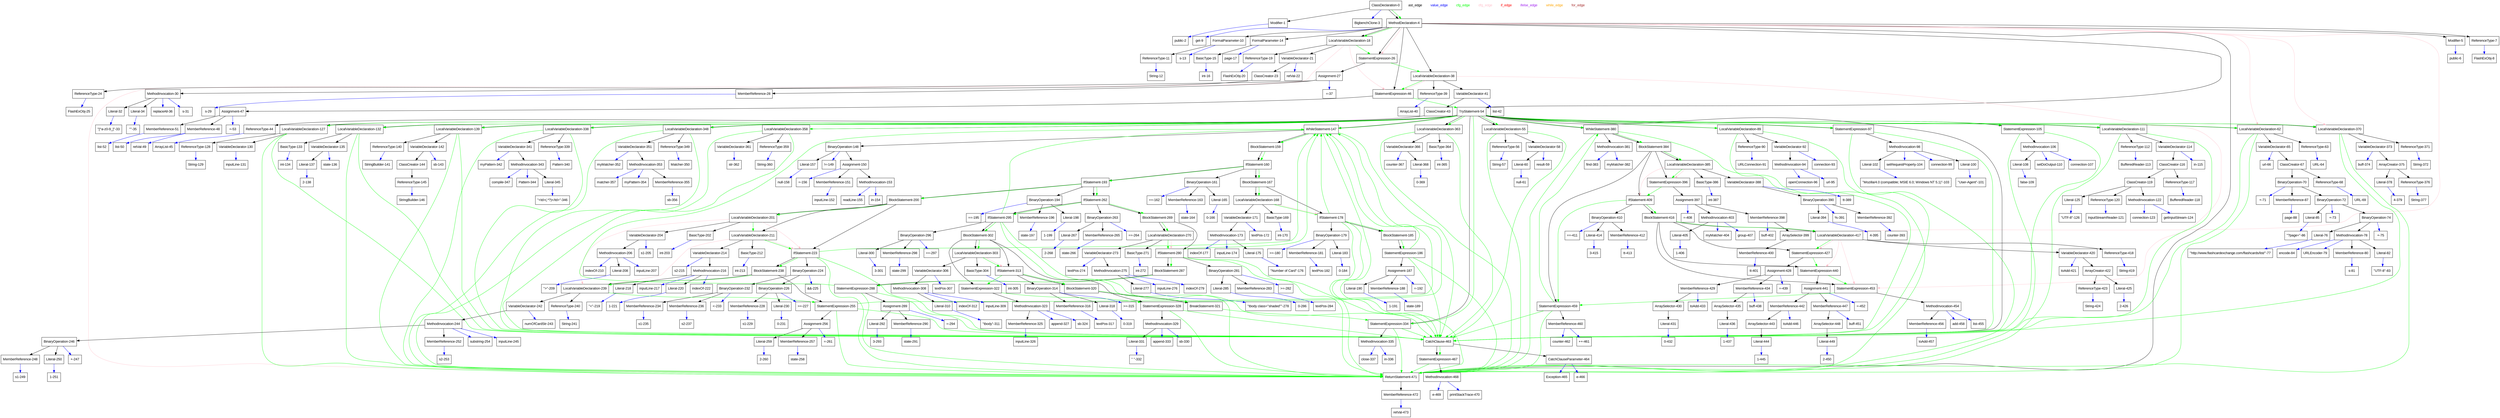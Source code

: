 digraph AST {
	node [fontname=Arial shape=box]
	0 [label="ClassDeclaration-0"]
	1 [label="Modifier-1"]
	2 [label="public-2"]
	3 [label="BigbenchClone-3"]
	4 [label="MethodDeclaration-4"]
	5 [label="Modifier-5"]
	6 [label="public-6"]
	7 [label="ReferenceType-7"]
	8 [label="FlashExObj-8"]
	9 [label="get-9"]
	10 [label="FormalParameter-10"]
	11 [label="ReferenceType-11"]
	12 [label="String-12"]
	13 [label="s-13"]
	14 [label="FormalParameter-14"]
	15 [label="BasicType-15"]
	16 [label="int-16"]
	17 [label="page-17"]
	18 [label="LocalVariableDeclaration-18"]
	19 [label="ReferenceType-19"]
	20 [label="FlashExObj-20"]
	21 [label="VariableDeclarator-21"]
	22 [label="retVal-22"]
	23 [label="ClassCreator-23"]
	24 [label="ReferenceType-24"]
	25 [label="FlashExObj-25"]
	26 [label="StatementExpression-26"]
	27 [label="Assignment-27"]
	28 [label="MemberReference-28"]
	29 [label="s-29"]
	30 [label="MethodInvocation-30"]
	31 [label="s-31"]
	32 [label="Literal-32"]
	33 [label="\"[^a-z0-9_]\"-33"]
	34 [label="Literal-34"]
	35 [label="\"\"-35"]
	36 [label="replaceAll-36"]
	37 [label="=-37"]
	38 [label="LocalVariableDeclaration-38"]
	39 [label="ReferenceType-39"]
	40 [label="ArrayList-40"]
	41 [label="VariableDeclarator-41"]
	42 [label="list-42"]
	43 [label="ClassCreator-43"]
	44 [label="ReferenceType-44"]
	45 [label="ArrayList-45"]
	46 [label="StatementExpression-46"]
	47 [label="Assignment-47"]
	48 [label="MemberReference-48"]
	49 [label="retVal-49"]
	50 [label="list-50"]
	51 [label="MemberReference-51"]
	52 [label="list-52"]
	53 [label="=-53"]
	54 [label="TryStatement-54"]
	55 [label="LocalVariableDeclaration-55"]
	56 [label="ReferenceType-56"]
	57 [label="String-57"]
	58 [label="VariableDeclarator-58"]
	59 [label="result-59"]
	60 [label="Literal-60"]
	61 [label="null-61"]
	62 [label="LocalVariableDeclaration-62"]
	63 [label="ReferenceType-63"]
	64 [label="URL-64"]
	65 [label="VariableDeclarator-65"]
	66 [label="url-66"]
	67 [label="ClassCreator-67"]
	68 [label="ReferenceType-68"]
	69 [label="URL-69"]
	70 [label="BinaryOperation-70"]
	71 [label="+-71"]
	72 [label="BinaryOperation-72"]
	73 [label="+-73"]
	74 [label="BinaryOperation-74"]
	75 [label="+-75"]
	76 [label="Literal-76"]
	77 [label="\"http://www.flashcardexchange.com/flashcards/list/\"-77"]
	78 [label="MethodInvocation-78"]
	79 [label="URLEncoder-79"]
	80 [label="MemberReference-80"]
	81 [label="s-81"]
	82 [label="Literal-82"]
	83 [label="\"UTF-8\"-83"]
	84 [label="encode-84"]
	85 [label="Literal-85"]
	86 [label="\"?page=\"-86"]
	87 [label="MemberReference-87"]
	88 [label="page-88"]
	89 [label="LocalVariableDeclaration-89"]
	90 [label="ReferenceType-90"]
	91 [label="URLConnection-91"]
	92 [label="VariableDeclarator-92"]
	93 [label="connection-93"]
	94 [label="MethodInvocation-94"]
	95 [label="url-95"]
	96 [label="openConnection-96"]
	97 [label="StatementExpression-97"]
	98 [label="MethodInvocation-98"]
	99 [label="connection-99"]
	100 [label="Literal-100"]
	101 [label="\"User-Agent\"-101"]
	102 [label="Literal-102"]
	103 [label="\"Mozilla/4.0 (compatible; MSIE 6.0; Windows NT 5.1)\"-103"]
	104 [label="setRequestProperty-104"]
	105 [label="StatementExpression-105"]
	106 [label="MethodInvocation-106"]
	107 [label="connection-107"]
	108 [label="Literal-108"]
	109 [label="false-109"]
	110 [label="setDoOutput-110"]
	111 [label="LocalVariableDeclaration-111"]
	112 [label="ReferenceType-112"]
	113 [label="BufferedReader-113"]
	114 [label="VariableDeclarator-114"]
	115 [label="in-115"]
	116 [label="ClassCreator-116"]
	117 [label="ReferenceType-117"]
	118 [label="BufferedReader-118"]
	119 [label="ClassCreator-119"]
	120 [label="ReferenceType-120"]
	121 [label="InputStreamReader-121"]
	122 [label="MethodInvocation-122"]
	123 [label="connection-123"]
	124 [label="getInputStream-124"]
	125 [label="Literal-125"]
	126 [label="\"UTF-8\"-126"]
	127 [label="LocalVariableDeclaration-127"]
	128 [label="ReferenceType-128"]
	129 [label="String-129"]
	130 [label="VariableDeclarator-130"]
	131 [label="inputLine-131"]
	132 [label="LocalVariableDeclaration-132"]
	133 [label="BasicType-133"]
	134 [label="int-134"]
	135 [label="VariableDeclarator-135"]
	136 [label="state-136"]
	137 [label="Literal-137"]
	138 [label="2-138"]
	139 [label="LocalVariableDeclaration-139"]
	140 [label="ReferenceType-140"]
	141 [label="StringBuilder-141"]
	142 [label="VariableDeclarator-142"]
	143 [label="sb-143"]
	144 [label="ClassCreator-144"]
	145 [label="ReferenceType-145"]
	146 [label="StringBuilder-146"]
	147 [label="WhileStatement-147"]
	148 [label="BinaryOperation-148"]
	149 [label="!=-149"]
	150 [label="Assignment-150"]
	151 [label="MemberReference-151"]
	152 [label="inputLine-152"]
	153 [label="MethodInvocation-153"]
	154 [label="in-154"]
	155 [label="readLine-155"]
	156 [label="=-156"]
	157 [label="Literal-157"]
	158 [label="null-158"]
	159 [label="BlockStatement-159"]
	160 [label="IfStatement-160"]
	161 [label="BinaryOperation-161"]
	162 [label="==-162"]
	163 [label="MemberReference-163"]
	164 [label="state-164"]
	165 [label="Literal-165"]
	166 [label="0-166"]
	167 [label="BlockStatement-167"]
	168 [label="LocalVariableDeclaration-168"]
	169 [label="BasicType-169"]
	170 [label="int-170"]
	171 [label="VariableDeclarator-171"]
	172 [label="textPos-172"]
	173 [label="MethodInvocation-173"]
	174 [label="inputLine-174"]
	175 [label="Literal-175"]
	176 [label="\"Number of Card\"-176"]
	177 [label="indexOf-177"]
	178 [label="IfStatement-178"]
	179 [label="BinaryOperation-179"]
	180 [label=">=-180"]
	181 [label="MemberReference-181"]
	182 [label="textPos-182"]
	183 [label="Literal-183"]
	184 [label="0-184"]
	185 [label="BlockStatement-185"]
	186 [label="StatementExpression-186"]
	187 [label="Assignment-187"]
	188 [label="MemberReference-188"]
	189 [label="state-189"]
	190 [label="Literal-190"]
	191 [label="1-191"]
	192 [label="=-192"]
	193 [label="IfStatement-193"]
	194 [label="BinaryOperation-194"]
	195 [label="==-195"]
	196 [label="MemberReference-196"]
	197 [label="state-197"]
	198 [label="Literal-198"]
	199 [label="1-199"]
	200 [label="BlockStatement-200"]
	201 [label="LocalVariableDeclaration-201"]
	202 [label="BasicType-202"]
	203 [label="int-203"]
	204 [label="VariableDeclarator-204"]
	205 [label="s1-205"]
	206 [label="MethodInvocation-206"]
	207 [label="inputLine-207"]
	208 [label="Literal-208"]
	209 [label="\">\"-209"]
	210 [label="indexOf-210"]
	211 [label="LocalVariableDeclaration-211"]
	212 [label="BasicType-212"]
	213 [label="int-213"]
	214 [label="VariableDeclarator-214"]
	215 [label="s2-215"]
	216 [label="MethodInvocation-216"]
	217 [label="inputLine-217"]
	218 [label="Literal-218"]
	219 [label="\"<\"-219"]
	220 [label="Literal-220"]
	221 [label="1-221"]
	222 [label="indexOf-222"]
	223 [label="IfStatement-223"]
	224 [label="BinaryOperation-224"]
	225 [label="&&-225"]
	226 [label="BinaryOperation-226"]
	227 [label=">=-227"]
	228 [label="MemberReference-228"]
	229 [label="s1-229"]
	230 [label="Literal-230"]
	231 [label="0-231"]
	232 [label="BinaryOperation-232"]
	233 [label="<-233"]
	234 [label="MemberReference-234"]
	235 [label="s1-235"]
	236 [label="MemberReference-236"]
	237 [label="s2-237"]
	238 [label="BlockStatement-238"]
	239 [label="LocalVariableDeclaration-239"]
	240 [label="ReferenceType-240"]
	241 [label="String-241"]
	242 [label="VariableDeclarator-242"]
	243 [label="numOfCardStr-243"]
	244 [label="MethodInvocation-244"]
	245 [label="inputLine-245"]
	246 [label="BinaryOperation-246"]
	247 [label="+-247"]
	248 [label="MemberReference-248"]
	249 [label="s1-249"]
	250 [label="Literal-250"]
	251 [label="1-251"]
	252 [label="MemberReference-252"]
	253 [label="s2-253"]
	254 [label="substring-254"]
	255 [label="StatementExpression-255"]
	256 [label="Assignment-256"]
	257 [label="MemberReference-257"]
	258 [label="state-258"]
	259 [label="Literal-259"]
	260 [label="2-260"]
	261 [label="=-261"]
	262 [label="IfStatement-262"]
	263 [label="BinaryOperation-263"]
	264 [label="==-264"]
	265 [label="MemberReference-265"]
	266 [label="state-266"]
	267 [label="Literal-267"]
	268 [label="2-268"]
	269 [label="BlockStatement-269"]
	270 [label="LocalVariableDeclaration-270"]
	271 [label="BasicType-271"]
	272 [label="int-272"]
	273 [label="VariableDeclarator-273"]
	274 [label="textPos-274"]
	275 [label="MethodInvocation-275"]
	276 [label="inputLine-276"]
	277 [label="Literal-277"]
	278 [label="\"tbody class=\"shaded\"\"-278"]
	279 [label="indexOf-279"]
	280 [label="IfStatement-280"]
	281 [label="BinaryOperation-281"]
	282 [label=">=-282"]
	283 [label="MemberReference-283"]
	284 [label="textPos-284"]
	285 [label="Literal-285"]
	286 [label="0-286"]
	287 [label="BlockStatement-287"]
	288 [label="StatementExpression-288"]
	289 [label="Assignment-289"]
	290 [label="MemberReference-290"]
	291 [label="state-291"]
	292 [label="Literal-292"]
	293 [label="3-293"]
	294 [label="=-294"]
	295 [label="IfStatement-295"]
	296 [label="BinaryOperation-296"]
	297 [label="==-297"]
	298 [label="MemberReference-298"]
	299 [label="state-299"]
	300 [label="Literal-300"]
	301 [label="3-301"]
	302 [label="BlockStatement-302"]
	303 [label="LocalVariableDeclaration-303"]
	304 [label="BasicType-304"]
	305 [label="int-305"]
	306 [label="VariableDeclarator-306"]
	307 [label="textPos-307"]
	308 [label="MethodInvocation-308"]
	309 [label="inputLine-309"]
	310 [label="Literal-310"]
	311 [label="\"tbody\"-311"]
	312 [label="indexOf-312"]
	313 [label="IfStatement-313"]
	314 [label="BinaryOperation-314"]
	315 [label=">=-315"]
	316 [label="MemberReference-316"]
	317 [label="textPos-317"]
	318 [label="Literal-318"]
	319 [label="0-319"]
	320 [label="BlockStatement-320"]
	321 [label="BreakStatement-321"]
	322 [label="StatementExpression-322"]
	323 [label="MethodInvocation-323"]
	324 [label="sb-324"]
	325 [label="MemberReference-325"]
	326 [label="inputLine-326"]
	327 [label="append-327"]
	328 [label="StatementExpression-328"]
	329 [label="MethodInvocation-329"]
	330 [label="sb-330"]
	331 [label="Literal-331"]
	332 [label="\" \"-332"]
	333 [label="append-333"]
	334 [label="StatementExpression-334"]
	335 [label="MethodInvocation-335"]
	336 [label="in-336"]
	337 [label="close-337"]
	338 [label="LocalVariableDeclaration-338"]
	339 [label="ReferenceType-339"]
	340 [label="Pattern-340"]
	341 [label="VariableDeclarator-341"]
	342 [label="myPattern-342"]
	343 [label="MethodInvocation-343"]
	344 [label="Pattern-344"]
	345 [label="Literal-345"]
	346 [label="\"<td>(.*?)</td>\"-346"]
	347 [label="compile-347"]
	348 [label="LocalVariableDeclaration-348"]
	349 [label="ReferenceType-349"]
	350 [label="Matcher-350"]
	351 [label="VariableDeclarator-351"]
	352 [label="myMatcher-352"]
	353 [label="MethodInvocation-353"]
	354 [label="myPattern-354"]
	355 [label="MemberReference-355"]
	356 [label="sb-356"]
	357 [label="matcher-357"]
	358 [label="LocalVariableDeclaration-358"]
	359 [label="ReferenceType-359"]
	360 [label="String-360"]
	361 [label="VariableDeclarator-361"]
	362 [label="str-362"]
	363 [label="LocalVariableDeclaration-363"]
	364 [label="BasicType-364"]
	365 [label="int-365"]
	366 [label="VariableDeclarator-366"]
	367 [label="counter-367"]
	368 [label="Literal-368"]
	369 [label="0-369"]
	370 [label="LocalVariableDeclaration-370"]
	371 [label="ReferenceType-371"]
	372 [label="String-372"]
	373 [label="VariableDeclarator-373"]
	374 [label="buff-374"]
	375 [label="ArrayCreator-375"]
	376 [label="ReferenceType-376"]
	377 [label="String-377"]
	378 [label="Literal-378"]
	379 [label="4-379"]
	380 [label="WhileStatement-380"]
	381 [label="MethodInvocation-381"]
	382 [label="myMatcher-382"]
	383 [label="find-383"]
	384 [label="BlockStatement-384"]
	385 [label="LocalVariableDeclaration-385"]
	386 [label="BasicType-386"]
	387 [label="int-387"]
	388 [label="VariableDeclarator-388"]
	389 [label="tt-389"]
	390 [label="BinaryOperation-390"]
	391 [label="%-391"]
	392 [label="MemberReference-392"]
	393 [label="counter-393"]
	394 [label="Literal-394"]
	395 [label="4-395"]
	396 [label="StatementExpression-396"]
	397 [label="Assignment-397"]
	398 [label="MemberReference-398"]
	399 [label="ArraySelector-399"]
	400 [label="MemberReference-400"]
	401 [label="tt-401"]
	402 [label="buff-402"]
	403 [label="MethodInvocation-403"]
	404 [label="myMatcher-404"]
	405 [label="Literal-405"]
	406 [label="1-406"]
	407 [label="group-407"]
	408 [label="=-408"]
	409 [label="IfStatement-409"]
	410 [label="BinaryOperation-410"]
	411 [label="==-411"]
	412 [label="MemberReference-412"]
	413 [label="tt-413"]
	414 [label="Literal-414"]
	415 [label="3-415"]
	416 [label="BlockStatement-416"]
	417 [label="LocalVariableDeclaration-417"]
	418 [label="ReferenceType-418"]
	419 [label="String-419"]
	420 [label="VariableDeclarator-420"]
	421 [label="toAdd-421"]
	422 [label="ArrayCreator-422"]
	423 [label="ReferenceType-423"]
	424 [label="String-424"]
	425 [label="Literal-425"]
	426 [label="2-426"]
	427 [label="StatementExpression-427"]
	428 [label="Assignment-428"]
	429 [label="MemberReference-429"]
	430 [label="ArraySelector-430"]
	431 [label="Literal-431"]
	432 [label="0-432"]
	433 [label="toAdd-433"]
	434 [label="MemberReference-434"]
	435 [label="ArraySelector-435"]
	436 [label="Literal-436"]
	437 [label="1-437"]
	438 [label="buff-438"]
	439 [label="=-439"]
	440 [label="StatementExpression-440"]
	441 [label="Assignment-441"]
	442 [label="MemberReference-442"]
	443 [label="ArraySelector-443"]
	444 [label="Literal-444"]
	445 [label="1-445"]
	446 [label="toAdd-446"]
	447 [label="MemberReference-447"]
	448 [label="ArraySelector-448"]
	449 [label="Literal-449"]
	450 [label="2-450"]
	451 [label="buff-451"]
	452 [label="=-452"]
	453 [label="StatementExpression-453"]
	454 [label="MethodInvocation-454"]
	455 [label="list-455"]
	456 [label="MemberReference-456"]
	457 [label="toAdd-457"]
	458 [label="add-458"]
	459 [label="StatementExpression-459"]
	460 [label="MemberReference-460"]
	461 [label="++-461"]
	462 [label="counter-462"]
	463 [label="CatchClause-463"]
	464 [label="CatchClauseParameter-464"]
	465 [label="Exception-465"]
	466 [label="e-466"]
	467 [label="StatementExpression-467"]
	468 [label="MethodInvocation-468"]
	469 [label="e-469"]
	470 [label="printStackTrace-470"]
	471 [label="ReturnStatement-471"]
	472 [label="MemberReference-472"]
	473 [label="retVal-473"]
	0 -> 1 [color=black]
	0 -> 4 [color=black]
	0 -> 4 [color=green]
	0 -> 3 [color=blue]
	1 -> 2 [color=blue]
	4 -> 5 [color=black]
	4 -> 7 [color=black]
	4 -> 10 [color=black]
	4 -> 14 [color=black]
	4 -> 18 [color=black]
	4 -> 18 [color=green]
	4 -> 26 [color=black]
	4 -> 26 [color=pink]
	4 -> 38 [color=black]
	4 -> 46 [color=black]
	4 -> 54 [color=black]
	4 -> 471 [color=black]
	4 -> 9 [color=blue]
	4 -> 62 [color=pink]
	4 -> 370 [color=pink]
	4 -> 417 [color=pink]
	5 -> 6 [color=blue]
	7 -> 8 [color=blue]
	10 -> 11 [color=black]
	10 -> 13 [color=blue]
	11 -> 12 [color=blue]
	14 -> 15 [color=black]
	14 -> 17 [color=blue]
	15 -> 16 [color=blue]
	18 -> 19 [color=black]
	18 -> 21 [color=black]
	18 -> 26 [color=green]
	18 -> 46 [color=pink]
	18 -> 471 [color=pink]
	19 -> 20 [color=blue]
	21 -> 23 [color=black]
	21 -> 22 [color=blue]
	23 -> 24 [color=black]
	24 -> 25 [color=blue]
	26 -> 27 [color=black]
	26 -> 38 [color=green]
	27 -> 28 [color=black]
	27 -> 30 [color=black]
	27 -> 37 [color=blue]
	28 -> 29 [color=blue]
	30 -> 32 [color=black]
	30 -> 34 [color=black]
	30 -> 31 [color=blue]
	30 -> 36 [color=blue]
	32 -> 33 [color=blue]
	34 -> 35 [color=blue]
	38 -> 39 [color=black]
	38 -> 41 [color=black]
	38 -> 46 [color=green]
	38 -> 46 [color=pink]
	38 -> 453 [color=pink]
	39 -> 40 [color=blue]
	41 -> 43 [color=black]
	41 -> 42 [color=blue]
	43 -> 44 [color=black]
	44 -> 45 [color=blue]
	46 -> 47 [color=black]
	46 -> 54 [color=green]
	47 -> 48 [color=black]
	47 -> 51 [color=black]
	47 -> 53 [color=blue]
	48 -> 49 [color=blue]
	48 -> 50 [color=blue]
	51 -> 52 [color=blue]
	54 -> 55 [color=black]
	54 -> 55 [color=green]
	54 -> 62 [color=black]
	54 -> 62 [color=green]
	54 -> 89 [color=black]
	54 -> 89 [color=green]
	54 -> 97 [color=black]
	54 -> 97 [color=green]
	54 -> 105 [color=black]
	54 -> 105 [color=green]
	54 -> 111 [color=black]
	54 -> 111 [color=green]
	54 -> 127 [color=black]
	54 -> 127 [color=green]
	54 -> 132 [color=black]
	54 -> 132 [color=green]
	54 -> 139 [color=black]
	54 -> 139 [color=green]
	54 -> 147 [color=black]
	54 -> 147 [color=green]
	54 -> 334 [color=black]
	54 -> 334 [color=green]
	54 -> 338 [color=black]
	54 -> 338 [color=green]
	54 -> 348 [color=black]
	54 -> 348 [color=green]
	54 -> 358 [color=black]
	54 -> 358 [color=green]
	54 -> 363 [color=black]
	54 -> 363 [color=green]
	54 -> 370 [color=black]
	54 -> 370 [color=green]
	54 -> 380 [color=black]
	54 -> 380 [color=green]
	54 -> 463 [color=black]
	55 -> 56 [color=black]
	55 -> 58 [color=black]
	55 -> 463 [color=green]
	55 -> 471 [color=green]
	56 -> 57 [color=blue]
	58 -> 60 [color=black]
	58 -> 59 [color=blue]
	60 -> 61 [color=blue]
	62 -> 63 [color=black]
	62 -> 65 [color=black]
	62 -> 463 [color=green]
	62 -> 471 [color=green]
	63 -> 64 [color=blue]
	65 -> 67 [color=black]
	65 -> 66 [color=blue]
	67 -> 68 [color=black]
	67 -> 70 [color=black]
	68 -> 69 [color=blue]
	70 -> 72 [color=black]
	70 -> 87 [color=black]
	70 -> 71 [color=blue]
	72 -> 74 [color=black]
	72 -> 85 [color=black]
	72 -> 73 [color=blue]
	74 -> 76 [color=black]
	74 -> 78 [color=black]
	74 -> 75 [color=blue]
	76 -> 77 [color=blue]
	78 -> 80 [color=black]
	78 -> 82 [color=black]
	78 -> 79 [color=blue]
	78 -> 84 [color=blue]
	80 -> 81 [color=blue]
	82 -> 83 [color=blue]
	85 -> 86 [color=blue]
	87 -> 88 [color=blue]
	89 -> 90 [color=black]
	89 -> 92 [color=black]
	89 -> 463 [color=green]
	89 -> 471 [color=green]
	90 -> 91 [color=blue]
	92 -> 94 [color=black]
	92 -> 93 [color=blue]
	94 -> 95 [color=blue]
	94 -> 96 [color=blue]
	97 -> 98 [color=black]
	97 -> 463 [color=green]
	97 -> 471 [color=green]
	98 -> 100 [color=black]
	98 -> 102 [color=black]
	98 -> 99 [color=blue]
	98 -> 104 [color=blue]
	100 -> 101 [color=blue]
	102 -> 103 [color=blue]
	105 -> 106 [color=black]
	105 -> 463 [color=green]
	105 -> 471 [color=green]
	106 -> 108 [color=black]
	106 -> 107 [color=blue]
	106 -> 110 [color=blue]
	108 -> 109 [color=blue]
	111 -> 112 [color=black]
	111 -> 114 [color=black]
	111 -> 463 [color=green]
	111 -> 471 [color=green]
	112 -> 113 [color=blue]
	114 -> 116 [color=black]
	114 -> 115 [color=blue]
	116 -> 117 [color=black]
	116 -> 119 [color=black]
	117 -> 118 [color=blue]
	119 -> 120 [color=black]
	119 -> 122 [color=black]
	119 -> 125 [color=black]
	120 -> 121 [color=blue]
	122 -> 123 [color=blue]
	122 -> 124 [color=blue]
	125 -> 126 [color=blue]
	127 -> 128 [color=black]
	127 -> 130 [color=black]
	127 -> 463 [color=green]
	127 -> 471 [color=green]
	128 -> 129 [color=blue]
	130 -> 131 [color=blue]
	132 -> 133 [color=black]
	132 -> 135 [color=black]
	132 -> 463 [color=green]
	132 -> 471 [color=green]
	133 -> 134 [color=blue]
	135 -> 137 [color=black]
	135 -> 136 [color=blue]
	137 -> 138 [color=blue]
	139 -> 140 [color=black]
	139 -> 142 [color=black]
	139 -> 463 [color=green]
	139 -> 471 [color=green]
	140 -> 141 [color=blue]
	142 -> 144 [color=black]
	142 -> 143 [color=blue]
	144 -> 145 [color=black]
	145 -> 146 [color=blue]
	147 -> 148 [color=black]
	147 -> 159 [color=black]
	147 -> 159 [color=green]
	147 -> 463 [color=green]
	147 -> 471 [color=green]
	148 -> 150 [color=black]
	148 -> 157 [color=black]
	148 -> 149 [color=blue]
	150 -> 151 [color=black]
	150 -> 153 [color=black]
	150 -> 156 [color=blue]
	151 -> 152 [color=blue]
	153 -> 154 [color=blue]
	153 -> 155 [color=blue]
	157 -> 158 [color=blue]
	159 -> 160 [color=black]
	159 -> 160 [color=green]
	160 -> 161 [color=black]
	160 -> 167 [color=black]
	160 -> 167 [color=green]
	160 -> 193 [color=black]
	160 -> 193 [color=green]
	161 -> 163 [color=black]
	161 -> 165 [color=black]
	161 -> 162 [color=blue]
	163 -> 164 [color=blue]
	165 -> 166 [color=blue]
	167 -> 168 [color=black]
	167 -> 168 [color=green]
	167 -> 178 [color=black]
	168 -> 169 [color=black]
	168 -> 171 [color=black]
	168 -> 178 [color=green]
	168 -> 178 [color=pink]
	169 -> 170 [color=blue]
	171 -> 173 [color=black]
	171 -> 172 [color=blue]
	173 -> 175 [color=black]
	173 -> 174 [color=blue]
	173 -> 177 [color=blue]
	175 -> 176 [color=blue]
	178 -> 179 [color=black]
	178 -> 185 [color=black]
	178 -> 185 [color=green]
	178 -> 147 [color=green]
	178 -> 463 [color=green]
	178 -> 471 [color=green]
	179 -> 181 [color=black]
	179 -> 183 [color=black]
	179 -> 180 [color=blue]
	181 -> 182 [color=blue]
	183 -> 184 [color=blue]
	185 -> 186 [color=black]
	185 -> 186 [color=green]
	186 -> 187 [color=black]
	186 -> 147 [color=green]
	186 -> 463 [color=green]
	186 -> 471 [color=green]
	187 -> 188 [color=black]
	187 -> 190 [color=black]
	187 -> 192 [color=blue]
	188 -> 189 [color=blue]
	190 -> 191 [color=blue]
	193 -> 194 [color=black]
	193 -> 200 [color=black]
	193 -> 200 [color=green]
	193 -> 262 [color=black]
	193 -> 262 [color=green]
	194 -> 196 [color=black]
	194 -> 198 [color=black]
	194 -> 195 [color=blue]
	196 -> 197 [color=blue]
	198 -> 199 [color=blue]
	200 -> 201 [color=black]
	200 -> 201 [color=green]
	200 -> 211 [color=black]
	200 -> 223 [color=black]
	201 -> 202 [color=black]
	201 -> 204 [color=black]
	201 -> 211 [color=green]
	201 -> 223 [color=pink]
	201 -> 239 [color=pink]
	202 -> 203 [color=blue]
	204 -> 206 [color=black]
	204 -> 205 [color=blue]
	206 -> 208 [color=black]
	206 -> 207 [color=blue]
	206 -> 210 [color=blue]
	208 -> 209 [color=blue]
	211 -> 212 [color=black]
	211 -> 214 [color=black]
	211 -> 223 [color=green]
	211 -> 223 [color=pink]
	211 -> 239 [color=pink]
	212 -> 213 [color=blue]
	214 -> 216 [color=black]
	214 -> 215 [color=blue]
	216 -> 218 [color=black]
	216 -> 220 [color=black]
	216 -> 217 [color=blue]
	216 -> 222 [color=blue]
	218 -> 219 [color=blue]
	220 -> 221 [color=blue]
	223 -> 224 [color=black]
	223 -> 238 [color=black]
	223 -> 238 [color=green]
	223 -> 147 [color=green]
	223 -> 463 [color=green]
	223 -> 471 [color=green]
	224 -> 226 [color=black]
	224 -> 232 [color=black]
	224 -> 225 [color=blue]
	226 -> 228 [color=black]
	226 -> 230 [color=black]
	226 -> 227 [color=blue]
	228 -> 229 [color=blue]
	230 -> 231 [color=blue]
	232 -> 234 [color=black]
	232 -> 236 [color=black]
	232 -> 233 [color=blue]
	234 -> 235 [color=blue]
	236 -> 237 [color=blue]
	238 -> 239 [color=black]
	238 -> 239 [color=green]
	238 -> 255 [color=black]
	239 -> 240 [color=black]
	239 -> 242 [color=black]
	239 -> 255 [color=green]
	240 -> 241 [color=blue]
	242 -> 244 [color=black]
	242 -> 243 [color=blue]
	244 -> 246 [color=black]
	244 -> 252 [color=black]
	244 -> 245 [color=blue]
	244 -> 254 [color=blue]
	246 -> 248 [color=black]
	246 -> 250 [color=black]
	246 -> 247 [color=blue]
	248 -> 249 [color=blue]
	250 -> 251 [color=blue]
	252 -> 253 [color=blue]
	255 -> 256 [color=black]
	255 -> 147 [color=green]
	255 -> 463 [color=green]
	255 -> 471 [color=green]
	256 -> 257 [color=black]
	256 -> 259 [color=black]
	256 -> 261 [color=blue]
	257 -> 258 [color=blue]
	259 -> 260 [color=blue]
	262 -> 263 [color=black]
	262 -> 269 [color=black]
	262 -> 269 [color=green]
	262 -> 295 [color=black]
	262 -> 295 [color=green]
	263 -> 265 [color=black]
	263 -> 267 [color=black]
	263 -> 264 [color=blue]
	265 -> 266 [color=blue]
	267 -> 268 [color=blue]
	269 -> 270 [color=black]
	269 -> 270 [color=green]
	269 -> 280 [color=black]
	270 -> 271 [color=black]
	270 -> 273 [color=black]
	270 -> 280 [color=green]
	270 -> 280 [color=pink]
	271 -> 272 [color=blue]
	273 -> 275 [color=black]
	273 -> 274 [color=blue]
	275 -> 277 [color=black]
	275 -> 276 [color=blue]
	275 -> 279 [color=blue]
	277 -> 278 [color=blue]
	280 -> 281 [color=black]
	280 -> 287 [color=black]
	280 -> 287 [color=green]
	280 -> 147 [color=green]
	280 -> 463 [color=green]
	280 -> 471 [color=green]
	281 -> 283 [color=black]
	281 -> 285 [color=black]
	281 -> 282 [color=blue]
	283 -> 284 [color=blue]
	285 -> 286 [color=blue]
	287 -> 288 [color=black]
	287 -> 288 [color=green]
	288 -> 289 [color=black]
	288 -> 147 [color=green]
	288 -> 463 [color=green]
	288 -> 471 [color=green]
	289 -> 290 [color=black]
	289 -> 292 [color=black]
	289 -> 294 [color=blue]
	290 -> 291 [color=blue]
	292 -> 293 [color=blue]
	295 -> 296 [color=black]
	295 -> 302 [color=black]
	295 -> 302 [color=green]
	295 -> 147 [color=green]
	295 -> 463 [color=green]
	295 -> 471 [color=green]
	296 -> 298 [color=black]
	296 -> 300 [color=black]
	296 -> 297 [color=blue]
	298 -> 299 [color=blue]
	300 -> 301 [color=blue]
	302 -> 303 [color=black]
	302 -> 303 [color=green]
	302 -> 313 [color=black]
	302 -> 322 [color=black]
	302 -> 328 [color=black]
	303 -> 304 [color=black]
	303 -> 306 [color=black]
	303 -> 313 [color=green]
	303 -> 313 [color=pink]
	304 -> 305 [color=blue]
	306 -> 308 [color=black]
	306 -> 307 [color=blue]
	308 -> 310 [color=black]
	308 -> 309 [color=blue]
	308 -> 312 [color=blue]
	310 -> 311 [color=blue]
	313 -> 314 [color=black]
	313 -> 320 [color=black]
	313 -> 320 [color=green]
	313 -> 322 [color=green]
	314 -> 316 [color=black]
	314 -> 318 [color=black]
	314 -> 315 [color=blue]
	316 -> 317 [color=blue]
	318 -> 319 [color=blue]
	320 -> 321 [color=black]
	320 -> 321 [color=green]
	321 -> 334 [color=green]
	322 -> 323 [color=black]
	322 -> 328 [color=green]
	323 -> 325 [color=black]
	323 -> 324 [color=blue]
	323 -> 327 [color=blue]
	325 -> 326 [color=blue]
	328 -> 329 [color=black]
	328 -> 147 [color=green]
	328 -> 463 [color=green]
	328 -> 471 [color=green]
	329 -> 331 [color=black]
	329 -> 330 [color=blue]
	329 -> 333 [color=blue]
	331 -> 332 [color=blue]
	334 -> 335 [color=black]
	334 -> 463 [color=green]
	334 -> 471 [color=green]
	335 -> 336 [color=blue]
	335 -> 337 [color=blue]
	338 -> 339 [color=black]
	338 -> 341 [color=black]
	338 -> 463 [color=green]
	338 -> 471 [color=green]
	339 -> 340 [color=blue]
	341 -> 343 [color=black]
	341 -> 342 [color=blue]
	343 -> 345 [color=black]
	343 -> 344 [color=blue]
	343 -> 347 [color=blue]
	345 -> 346 [color=blue]
	348 -> 349 [color=black]
	348 -> 351 [color=black]
	348 -> 463 [color=green]
	348 -> 471 [color=green]
	349 -> 350 [color=blue]
	351 -> 353 [color=black]
	351 -> 352 [color=blue]
	353 -> 355 [color=black]
	353 -> 354 [color=blue]
	353 -> 357 [color=blue]
	355 -> 356 [color=blue]
	358 -> 359 [color=black]
	358 -> 361 [color=black]
	358 -> 463 [color=green]
	358 -> 471 [color=green]
	359 -> 360 [color=blue]
	361 -> 362 [color=blue]
	363 -> 364 [color=black]
	363 -> 366 [color=black]
	363 -> 463 [color=green]
	363 -> 471 [color=green]
	364 -> 365 [color=blue]
	366 -> 368 [color=black]
	366 -> 367 [color=blue]
	368 -> 369 [color=blue]
	370 -> 371 [color=black]
	370 -> 373 [color=black]
	370 -> 463 [color=green]
	370 -> 471 [color=green]
	371 -> 372 [color=blue]
	373 -> 375 [color=black]
	373 -> 374 [color=blue]
	375 -> 376 [color=black]
	375 -> 378 [color=black]
	376 -> 377 [color=blue]
	378 -> 379 [color=blue]
	380 -> 381 [color=black]
	380 -> 384 [color=black]
	380 -> 384 [color=green]
	380 -> 463 [color=green]
	380 -> 471 [color=green]
	381 -> 382 [color=blue]
	381 -> 383 [color=blue]
	384 -> 385 [color=black]
	384 -> 385 [color=green]
	384 -> 396 [color=black]
	384 -> 409 [color=black]
	384 -> 459 [color=black]
	385 -> 386 [color=black]
	385 -> 388 [color=black]
	385 -> 396 [color=green]
	385 -> 396 [color=pink]
	385 -> 409 [color=pink]
	386 -> 387 [color=blue]
	388 -> 390 [color=black]
	388 -> 389 [color=blue]
	390 -> 392 [color=black]
	390 -> 394 [color=black]
	390 -> 391 [color=blue]
	392 -> 393 [color=blue]
	394 -> 395 [color=blue]
	396 -> 397 [color=black]
	396 -> 409 [color=green]
	397 -> 398 [color=black]
	397 -> 403 [color=black]
	397 -> 408 [color=blue]
	398 -> 399 [color=black]
	398 -> 402 [color=blue]
	399 -> 400 [color=black]
	400 -> 401 [color=blue]
	403 -> 405 [color=black]
	403 -> 404 [color=blue]
	403 -> 407 [color=blue]
	405 -> 406 [color=blue]
	409 -> 410 [color=black]
	409 -> 416 [color=black]
	409 -> 416 [color=green]
	409 -> 459 [color=green]
	410 -> 412 [color=black]
	410 -> 414 [color=black]
	410 -> 411 [color=blue]
	412 -> 413 [color=blue]
	414 -> 415 [color=blue]
	416 -> 417 [color=black]
	416 -> 417 [color=green]
	416 -> 427 [color=black]
	416 -> 440 [color=black]
	416 -> 453 [color=black]
	417 -> 418 [color=black]
	417 -> 420 [color=black]
	417 -> 427 [color=green]
	417 -> 427 [color=pink]
	417 -> 440 [color=pink]
	417 -> 453 [color=pink]
	418 -> 419 [color=blue]
	420 -> 422 [color=black]
	420 -> 421 [color=blue]
	422 -> 423 [color=black]
	422 -> 425 [color=black]
	423 -> 424 [color=blue]
	425 -> 426 [color=blue]
	427 -> 428 [color=black]
	427 -> 440 [color=green]
	428 -> 429 [color=black]
	428 -> 434 [color=black]
	428 -> 439 [color=blue]
	429 -> 430 [color=black]
	429 -> 433 [color=blue]
	430 -> 431 [color=black]
	431 -> 432 [color=blue]
	434 -> 435 [color=black]
	434 -> 438 [color=blue]
	435 -> 436 [color=black]
	436 -> 437 [color=blue]
	440 -> 441 [color=black]
	440 -> 453 [color=green]
	441 -> 442 [color=black]
	441 -> 447 [color=black]
	441 -> 452 [color=blue]
	442 -> 443 [color=black]
	442 -> 446 [color=blue]
	443 -> 444 [color=black]
	444 -> 445 [color=blue]
	447 -> 448 [color=black]
	447 -> 451 [color=blue]
	448 -> 449 [color=black]
	449 -> 450 [color=blue]
	453 -> 454 [color=black]
	453 -> 459 [color=green]
	454 -> 456 [color=black]
	454 -> 455 [color=blue]
	454 -> 458 [color=blue]
	456 -> 457 [color=blue]
	459 -> 460 [color=black]
	459 -> 380 [color=green]
	459 -> 463 [color=green]
	459 -> 471 [color=green]
	460 -> 461 [color=blue]
	460 -> 462 [color=blue]
	463 -> 464 [color=black]
	463 -> 467 [color=black]
	463 -> 467 [color=green]
	464 -> 465 [color=blue]
	464 -> 466 [color=blue]
	467 -> 468 [color=black]
	467 -> 471 [color=green]
	468 -> 469 [color=blue]
	468 -> 470 [color=blue]
	471 -> 472 [color=black]
	472 -> 473 [color=blue]
	subgraph legend {
		label=Legend style=dashed
		ast_edge [label=ast_edge fontcolor=black shape=plaintext]
		value_edge [label=value_edge fontcolor=blue shape=plaintext]
		cfg_edge [label=cfg_edge fontcolor=green shape=plaintext]
		dfg_edge [label=dfg_edge fontcolor=pink shape=plaintext]
		if_edge [label=if_edge fontcolor=red shape=plaintext]
		ifelse_edge [label=ifelse_edge fontcolor=purple shape=plaintext]
		while_edge [label=while_edge fontcolor=orange shape=plaintext]
		for_edge [label=for_edge fontcolor=brown shape=plaintext]
	}
}
